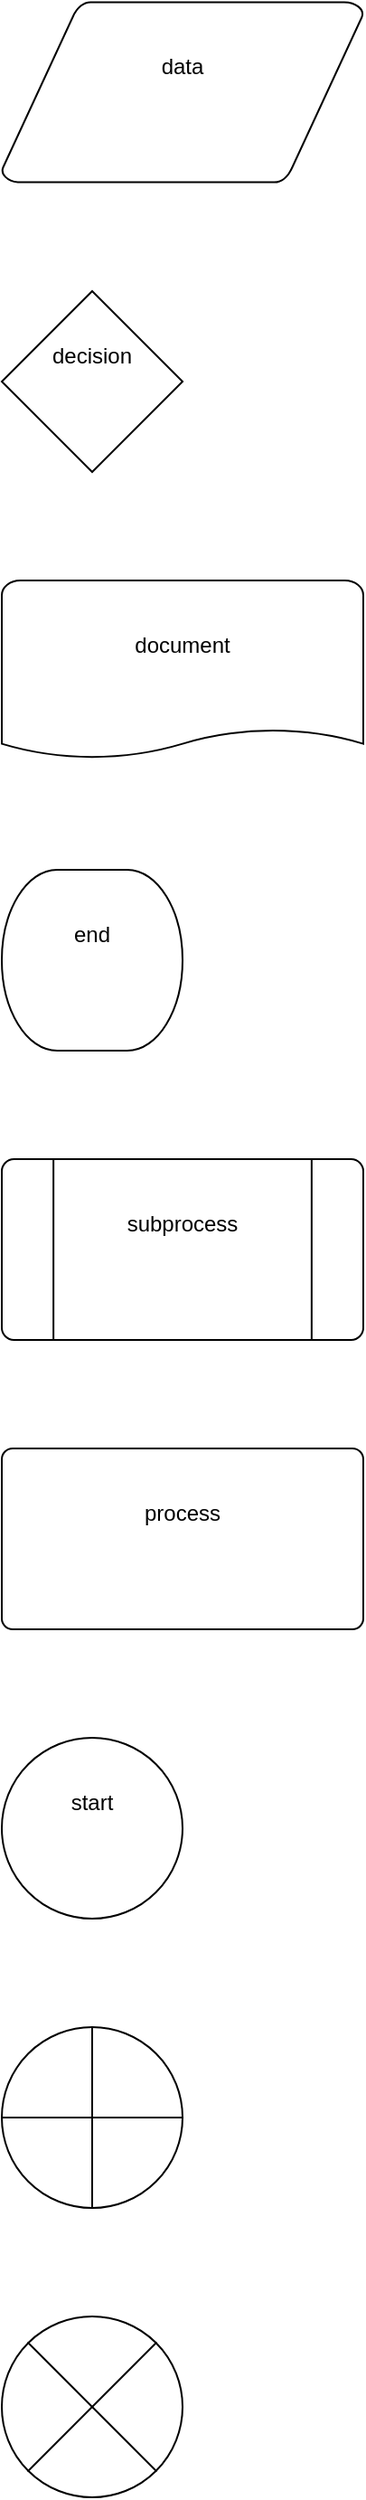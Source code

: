 <mxfile version="23.0.2">
  <diagram id="_xG8W2YOmyjepS5zISt6" name="pageWithNumber">
    <mxGraphModel dx="-144" dy="-377" grid="0" gridSize="10" guides="1" tooltips="1" connect="1" arrows="1" fold="0" page="0" pageScale="1" pageWidth="850" pageHeight="1100" math="0" shadow="0">
      <root>
        <mxCell id="0" />
        <mxCell id="1" parent="0" />
        <UserObject label="%description%&lt;br&gt;&lt;br&gt;&lt;i&gt;%owner%&lt;/i&gt;&lt;br&gt;%xl_id%" owner="" description="data" status="" function="" phase="" estimated_duration="" estimated_completion_date="" notes="" wbs="" oqe="" xl_id="" placeholders="1" id="2">
          <mxCell style="whiteSpace=wrap;shape=mxgraph.flowchart.data;html=1;" parent="1" vertex="1">
            <mxGeometry x="20" y="20" width="200" height="100" as="geometry" />
          </mxCell>
        </UserObject>
        <UserObject label="%description%&lt;br&gt;&lt;br&gt;&lt;i&gt;%owner%&lt;/i&gt;&lt;br&gt;%xl_id%" owner="" description="decision" status="" function="" phase="" estimated_duration="" estimated_completion_date="" notes="" wbs="" oqe="" xl_id="" placeholders="1" id="3">
          <mxCell style="whiteSpace=wrap;shape=mxgraph.flowchart.decision;html=1;" parent="1" vertex="1">
            <mxGeometry x="20" y="180" width="100" height="100" as="geometry" />
          </mxCell>
        </UserObject>
        <UserObject label="%description%&lt;br&gt;&lt;br&gt;&lt;i&gt;%owner%&lt;/i&gt;&lt;br&gt;%xl_id%" owner="" description="document" status="" function="" phase="" estimated_duration="" estimated_completion_date="" notes="" wbs="" oqe="" xl_id="" placeholders="1" id="4">
          <mxCell style="whiteSpace=wrap;shape=mxgraph.flowchart.document;html=1;" parent="1" vertex="1">
            <mxGeometry x="20" y="340" width="200" height="100" as="geometry" />
          </mxCell>
        </UserObject>
        <UserObject label="%description%&lt;br&gt;&lt;br&gt;&lt;i&gt;%owner%&lt;/i&gt;&lt;br&gt;%xl_id%" owner="" description="end" status="" function="" phase="" estimated_duration="" estimated_completion_date="" notes="" wbs="" oqe="" xl_id="" placeholders="1" id="5">
          <mxCell style="whiteSpace=wrap;shape=mxgraph.flowchart.terminator;html=1;" parent="1" vertex="1">
            <mxGeometry x="20" y="500" width="100" height="100" as="geometry" />
          </mxCell>
        </UserObject>
        <UserObject label="%description%&lt;br&gt;&lt;br&gt;&lt;i&gt;%owner%&lt;/i&gt;&lt;br&gt;%xl_id%" owner="" description="subprocess" status="" function="" phase="" estimated_duration="" estimated_completion_date="" notes="" wbs="" oqe="" xl_id="" placeholders="1" id="6">
          <mxCell style="whiteSpace=wrap;shape=mxgraph.flowchart.predefined_process;html=1;" parent="1" vertex="1">
            <mxGeometry x="20" y="660" width="200" height="100" as="geometry" />
          </mxCell>
        </UserObject>
        <UserObject label="%description%&lt;br&gt;&lt;br&gt;&lt;i&gt;%owner%&lt;/i&gt;&lt;br&gt;%xl_id%" owner="" description="process" status="" function="" phase="" estimated_duration="" estimated_completion_date="" notes="" wbs="" oqe="" xl_id="" placeholders="1" id="7">
          <mxCell style="whiteSpace=wrap;shape=mxgraph.flowchart.process;html=1;" parent="1" vertex="1">
            <mxGeometry x="20" y="820" width="200" height="100" as="geometry" />
          </mxCell>
        </UserObject>
        <UserObject label="%description%&lt;br&gt;&lt;br&gt;&lt;i&gt;%owner%&lt;/i&gt;&lt;br&gt;%xl_id%" owner="" description="start" status="" function="" phase="" estimated_duration="" estimated_completion_date="" notes="" wbs="" oqe="" xl_id="" placeholders="1" id="8">
          <mxCell style="whiteSpace=wrap;shape=mxgraph.flowchart.start_1;html=1;" parent="1" vertex="1">
            <mxGeometry x="20" y="980" width="100" height="100" as="geometry" />
          </mxCell>
        </UserObject>
        <UserObject label="%description%&lt;br&gt;&lt;br&gt;&lt;i&gt;%owner%&lt;/i&gt;&lt;br&gt;%xl_id%" owner="" description="" status="" function="" phase="" estimated_duration="" estimated_completion_date="" notes="" wbs="" oqe="" xl_id="" placeholders="1" id="9">
          <mxCell style="whiteSpace=wrap;shape=mxgraph.flowchart.summing_function;html=1;" parent="1" vertex="1">
            <mxGeometry x="20" y="1140" width="100" height="100" as="geometry" />
          </mxCell>
        </UserObject>
        <UserObject label="%description%&lt;br&gt;&lt;br&gt;&lt;i&gt;%owner%&lt;/i&gt;&lt;br&gt;%xl_id%" owner="" description="" status="" function="" phase="" estimated_duration="" estimated_completion_date="" notes="" wbs="" oqe="" xl_id="" placeholders="1" id="10">
          <mxCell style="whiteSpace=wrap;shape=mxgraph.flowchart.or;html=1;" parent="1" vertex="1">
            <mxGeometry x="20" y="1300" width="100" height="100" as="geometry" />
          </mxCell>
        </UserObject>
      </root>
    </mxGraphModel>
  </diagram>
</mxfile>

